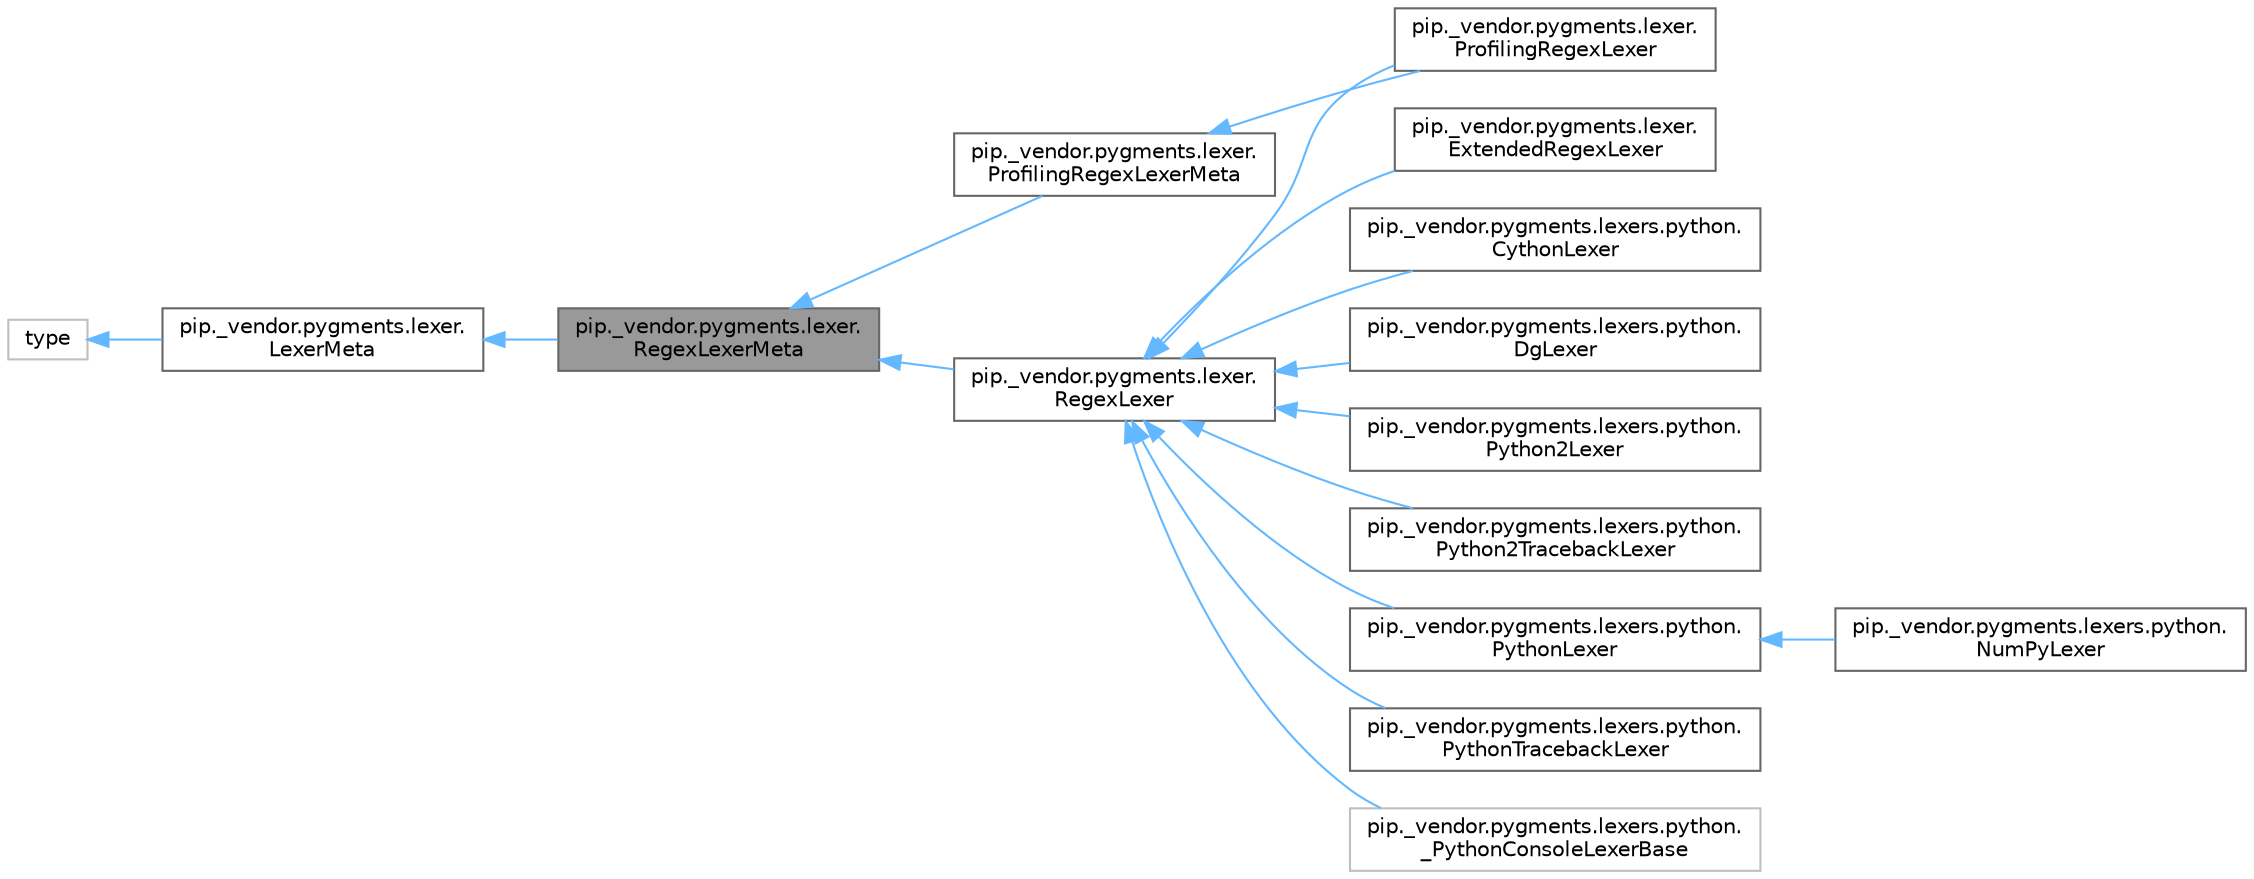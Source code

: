 digraph "pip._vendor.pygments.lexer.RegexLexerMeta"
{
 // LATEX_PDF_SIZE
  bgcolor="transparent";
  edge [fontname=Helvetica,fontsize=10,labelfontname=Helvetica,labelfontsize=10];
  node [fontname=Helvetica,fontsize=10,shape=box,height=0.2,width=0.4];
  rankdir="LR";
  Node1 [id="Node000001",label="pip._vendor.pygments.lexer.\lRegexLexerMeta",height=0.2,width=0.4,color="gray40", fillcolor="grey60", style="filled", fontcolor="black",tooltip=" "];
  Node2 -> Node1 [id="edge1_Node000001_Node000002",dir="back",color="steelblue1",style="solid",tooltip=" "];
  Node2 [id="Node000002",label="pip._vendor.pygments.lexer.\lLexerMeta",height=0.2,width=0.4,color="gray40", fillcolor="white", style="filled",URL="$d7/d97/classpip_1_1__vendor_1_1pygments_1_1lexer_1_1LexerMeta.html",tooltip=" "];
  Node3 -> Node2 [id="edge2_Node000002_Node000003",dir="back",color="steelblue1",style="solid",tooltip=" "];
  Node3 [id="Node000003",label="type",height=0.2,width=0.4,color="grey75", fillcolor="white", style="filled",tooltip=" "];
  Node1 -> Node4 [id="edge3_Node000001_Node000004",dir="back",color="steelblue1",style="solid",tooltip=" "];
  Node4 [id="Node000004",label="pip._vendor.pygments.lexer.\lProfilingRegexLexerMeta",height=0.2,width=0.4,color="gray40", fillcolor="white", style="filled",URL="$d0/d07/classpip_1_1__vendor_1_1pygments_1_1lexer_1_1ProfilingRegexLexerMeta.html",tooltip=" "];
  Node4 -> Node5 [id="edge4_Node000004_Node000005",dir="back",color="steelblue1",style="solid",tooltip=" "];
  Node5 [id="Node000005",label="pip._vendor.pygments.lexer.\lProfilingRegexLexer",height=0.2,width=0.4,color="gray40", fillcolor="white", style="filled",URL="$df/dad/classpip_1_1__vendor_1_1pygments_1_1lexer_1_1ProfilingRegexLexer.html",tooltip=" "];
  Node1 -> Node6 [id="edge5_Node000001_Node000006",dir="back",color="steelblue1",style="solid",tooltip=" "];
  Node6 [id="Node000006",label="pip._vendor.pygments.lexer.\lRegexLexer",height=0.2,width=0.4,color="gray40", fillcolor="white", style="filled",URL="$d0/d76/classpip_1_1__vendor_1_1pygments_1_1lexer_1_1RegexLexer.html",tooltip=" "];
  Node6 -> Node7 [id="edge6_Node000006_Node000007",dir="back",color="steelblue1",style="solid",tooltip=" "];
  Node7 [id="Node000007",label="pip._vendor.pygments.lexer.\lExtendedRegexLexer",height=0.2,width=0.4,color="gray40", fillcolor="white", style="filled",URL="$d9/d85/classpip_1_1__vendor_1_1pygments_1_1lexer_1_1ExtendedRegexLexer.html",tooltip=" "];
  Node6 -> Node5 [id="edge7_Node000006_Node000005",dir="back",color="steelblue1",style="solid",tooltip=" "];
  Node6 -> Node8 [id="edge8_Node000006_Node000008",dir="back",color="steelblue1",style="solid",tooltip=" "];
  Node8 [id="Node000008",label="pip._vendor.pygments.lexers.python.\lCythonLexer",height=0.2,width=0.4,color="gray40", fillcolor="white", style="filled",URL="$d8/d17/classpip_1_1__vendor_1_1pygments_1_1lexers_1_1python_1_1CythonLexer.html",tooltip=" "];
  Node6 -> Node9 [id="edge9_Node000006_Node000009",dir="back",color="steelblue1",style="solid",tooltip=" "];
  Node9 [id="Node000009",label="pip._vendor.pygments.lexers.python.\lDgLexer",height=0.2,width=0.4,color="gray40", fillcolor="white", style="filled",URL="$d9/db9/classpip_1_1__vendor_1_1pygments_1_1lexers_1_1python_1_1DgLexer.html",tooltip=" "];
  Node6 -> Node10 [id="edge10_Node000006_Node000010",dir="back",color="steelblue1",style="solid",tooltip=" "];
  Node10 [id="Node000010",label="pip._vendor.pygments.lexers.python.\lPython2Lexer",height=0.2,width=0.4,color="gray40", fillcolor="white", style="filled",URL="$dd/d35/classpip_1_1__vendor_1_1pygments_1_1lexers_1_1python_1_1Python2Lexer.html",tooltip=" "];
  Node6 -> Node11 [id="edge11_Node000006_Node000011",dir="back",color="steelblue1",style="solid",tooltip=" "];
  Node11 [id="Node000011",label="pip._vendor.pygments.lexers.python.\lPython2TracebackLexer",height=0.2,width=0.4,color="gray40", fillcolor="white", style="filled",URL="$d1/d38/classpip_1_1__vendor_1_1pygments_1_1lexers_1_1python_1_1Python2TracebackLexer.html",tooltip=" "];
  Node6 -> Node12 [id="edge12_Node000006_Node000012",dir="back",color="steelblue1",style="solid",tooltip=" "];
  Node12 [id="Node000012",label="pip._vendor.pygments.lexers.python.\lPythonLexer",height=0.2,width=0.4,color="gray40", fillcolor="white", style="filled",URL="$d9/db8/classpip_1_1__vendor_1_1pygments_1_1lexers_1_1python_1_1PythonLexer.html",tooltip=" "];
  Node12 -> Node13 [id="edge13_Node000012_Node000013",dir="back",color="steelblue1",style="solid",tooltip=" "];
  Node13 [id="Node000013",label="pip._vendor.pygments.lexers.python.\lNumPyLexer",height=0.2,width=0.4,color="gray40", fillcolor="white", style="filled",URL="$d9/d97/classpip_1_1__vendor_1_1pygments_1_1lexers_1_1python_1_1NumPyLexer.html",tooltip=" "];
  Node6 -> Node14 [id="edge14_Node000006_Node000014",dir="back",color="steelblue1",style="solid",tooltip=" "];
  Node14 [id="Node000014",label="pip._vendor.pygments.lexers.python.\lPythonTracebackLexer",height=0.2,width=0.4,color="gray40", fillcolor="white", style="filled",URL="$d3/d92/classpip_1_1__vendor_1_1pygments_1_1lexers_1_1python_1_1PythonTracebackLexer.html",tooltip=" "];
  Node6 -> Node15 [id="edge15_Node000006_Node000015",dir="back",color="steelblue1",style="solid",tooltip=" "];
  Node15 [id="Node000015",label="pip._vendor.pygments.lexers.python.\l_PythonConsoleLexerBase",height=0.2,width=0.4,color="grey75", fillcolor="white", style="filled",URL="$db/d36/classpip_1_1__vendor_1_1pygments_1_1lexers_1_1python_1_1__PythonConsoleLexerBase.html",tooltip=" "];
}
